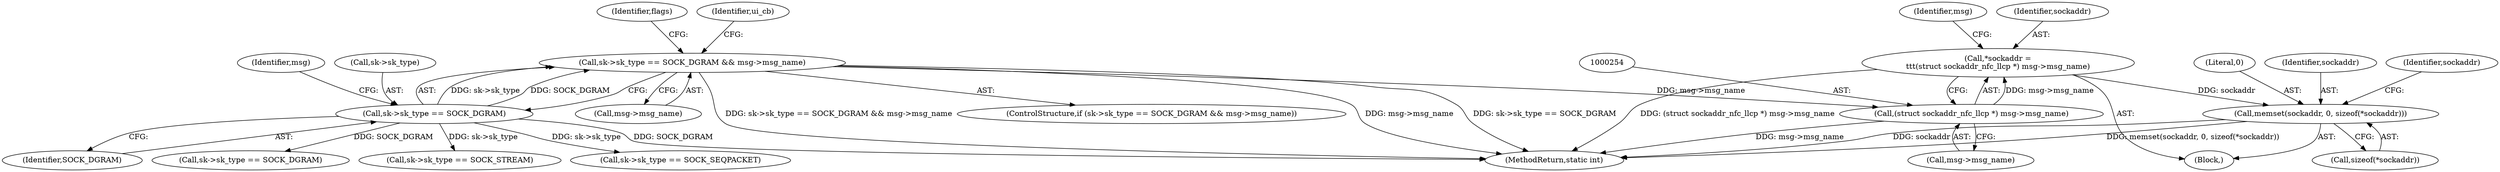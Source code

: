 digraph "0_linux_d26d6504f23e803824e8ebd14e52d4fc0a0b09cb@API" {
"1000272" [label="(Call,memset(sockaddr, 0, sizeof(*sockaddr)))"];
"1000251" [label="(Call,*sockaddr =\n\t\t\t(struct sockaddr_nfc_llcp *) msg->msg_name)"];
"1000253" [label="(Call,(struct sockaddr_nfc_llcp *) msg->msg_name)"];
"1000235" [label="(Call,sk->sk_type == SOCK_DGRAM && msg->msg_name)"];
"1000236" [label="(Call,sk->sk_type == SOCK_DGRAM)"];
"1000316" [label="(Call,sk->sk_type == SOCK_DGRAM)"];
"1000260" [label="(Identifier,msg)"];
"1000273" [label="(Identifier,sockaddr)"];
"1000241" [label="(Call,msg->msg_name)"];
"1000275" [label="(Call,sizeof(*sockaddr))"];
"1000242" [label="(Identifier,msg)"];
"1000280" [label="(Identifier,sockaddr)"];
"1000237" [label="(Call,sk->sk_type)"];
"1000310" [label="(Call,sk->sk_type == SOCK_STREAM)"];
"1000251" [label="(Call,*sockaddr =\n\t\t\t(struct sockaddr_nfc_llcp *) msg->msg_name)"];
"1000235" [label="(Call,sk->sk_type == SOCK_DGRAM && msg->msg_name)"];
"1000274" [label="(Literal,0)"];
"1000347" [label="(Call,sk->sk_type == SOCK_SEQPACKET)"];
"1000252" [label="(Identifier,sockaddr)"];
"1000244" [label="(Block,)"];
"1000253" [label="(Call,(struct sockaddr_nfc_llcp *) msg->msg_name)"];
"1000236" [label="(Call,sk->sk_type == SOCK_DGRAM)"];
"1000240" [label="(Identifier,SOCK_DGRAM)"];
"1000360" [label="(MethodReturn,static int)"];
"1000305" [label="(Identifier,flags)"];
"1000247" [label="(Identifier,ui_cb)"];
"1000234" [label="(ControlStructure,if (sk->sk_type == SOCK_DGRAM && msg->msg_name))"];
"1000255" [label="(Call,msg->msg_name)"];
"1000272" [label="(Call,memset(sockaddr, 0, sizeof(*sockaddr)))"];
"1000272" -> "1000244"  [label="AST: "];
"1000272" -> "1000275"  [label="CFG: "];
"1000273" -> "1000272"  [label="AST: "];
"1000274" -> "1000272"  [label="AST: "];
"1000275" -> "1000272"  [label="AST: "];
"1000280" -> "1000272"  [label="CFG: "];
"1000272" -> "1000360"  [label="DDG: sockaddr"];
"1000272" -> "1000360"  [label="DDG: memset(sockaddr, 0, sizeof(*sockaddr))"];
"1000251" -> "1000272"  [label="DDG: sockaddr"];
"1000251" -> "1000244"  [label="AST: "];
"1000251" -> "1000253"  [label="CFG: "];
"1000252" -> "1000251"  [label="AST: "];
"1000253" -> "1000251"  [label="AST: "];
"1000260" -> "1000251"  [label="CFG: "];
"1000251" -> "1000360"  [label="DDG: (struct sockaddr_nfc_llcp *) msg->msg_name"];
"1000253" -> "1000251"  [label="DDG: msg->msg_name"];
"1000253" -> "1000255"  [label="CFG: "];
"1000254" -> "1000253"  [label="AST: "];
"1000255" -> "1000253"  [label="AST: "];
"1000253" -> "1000360"  [label="DDG: msg->msg_name"];
"1000235" -> "1000253"  [label="DDG: msg->msg_name"];
"1000235" -> "1000234"  [label="AST: "];
"1000235" -> "1000236"  [label="CFG: "];
"1000235" -> "1000241"  [label="CFG: "];
"1000236" -> "1000235"  [label="AST: "];
"1000241" -> "1000235"  [label="AST: "];
"1000247" -> "1000235"  [label="CFG: "];
"1000305" -> "1000235"  [label="CFG: "];
"1000235" -> "1000360"  [label="DDG: sk->sk_type == SOCK_DGRAM"];
"1000235" -> "1000360"  [label="DDG: sk->sk_type == SOCK_DGRAM && msg->msg_name"];
"1000235" -> "1000360"  [label="DDG: msg->msg_name"];
"1000236" -> "1000235"  [label="DDG: sk->sk_type"];
"1000236" -> "1000235"  [label="DDG: SOCK_DGRAM"];
"1000236" -> "1000240"  [label="CFG: "];
"1000237" -> "1000236"  [label="AST: "];
"1000240" -> "1000236"  [label="AST: "];
"1000242" -> "1000236"  [label="CFG: "];
"1000236" -> "1000360"  [label="DDG: SOCK_DGRAM"];
"1000236" -> "1000310"  [label="DDG: sk->sk_type"];
"1000236" -> "1000316"  [label="DDG: SOCK_DGRAM"];
"1000236" -> "1000347"  [label="DDG: sk->sk_type"];
}
